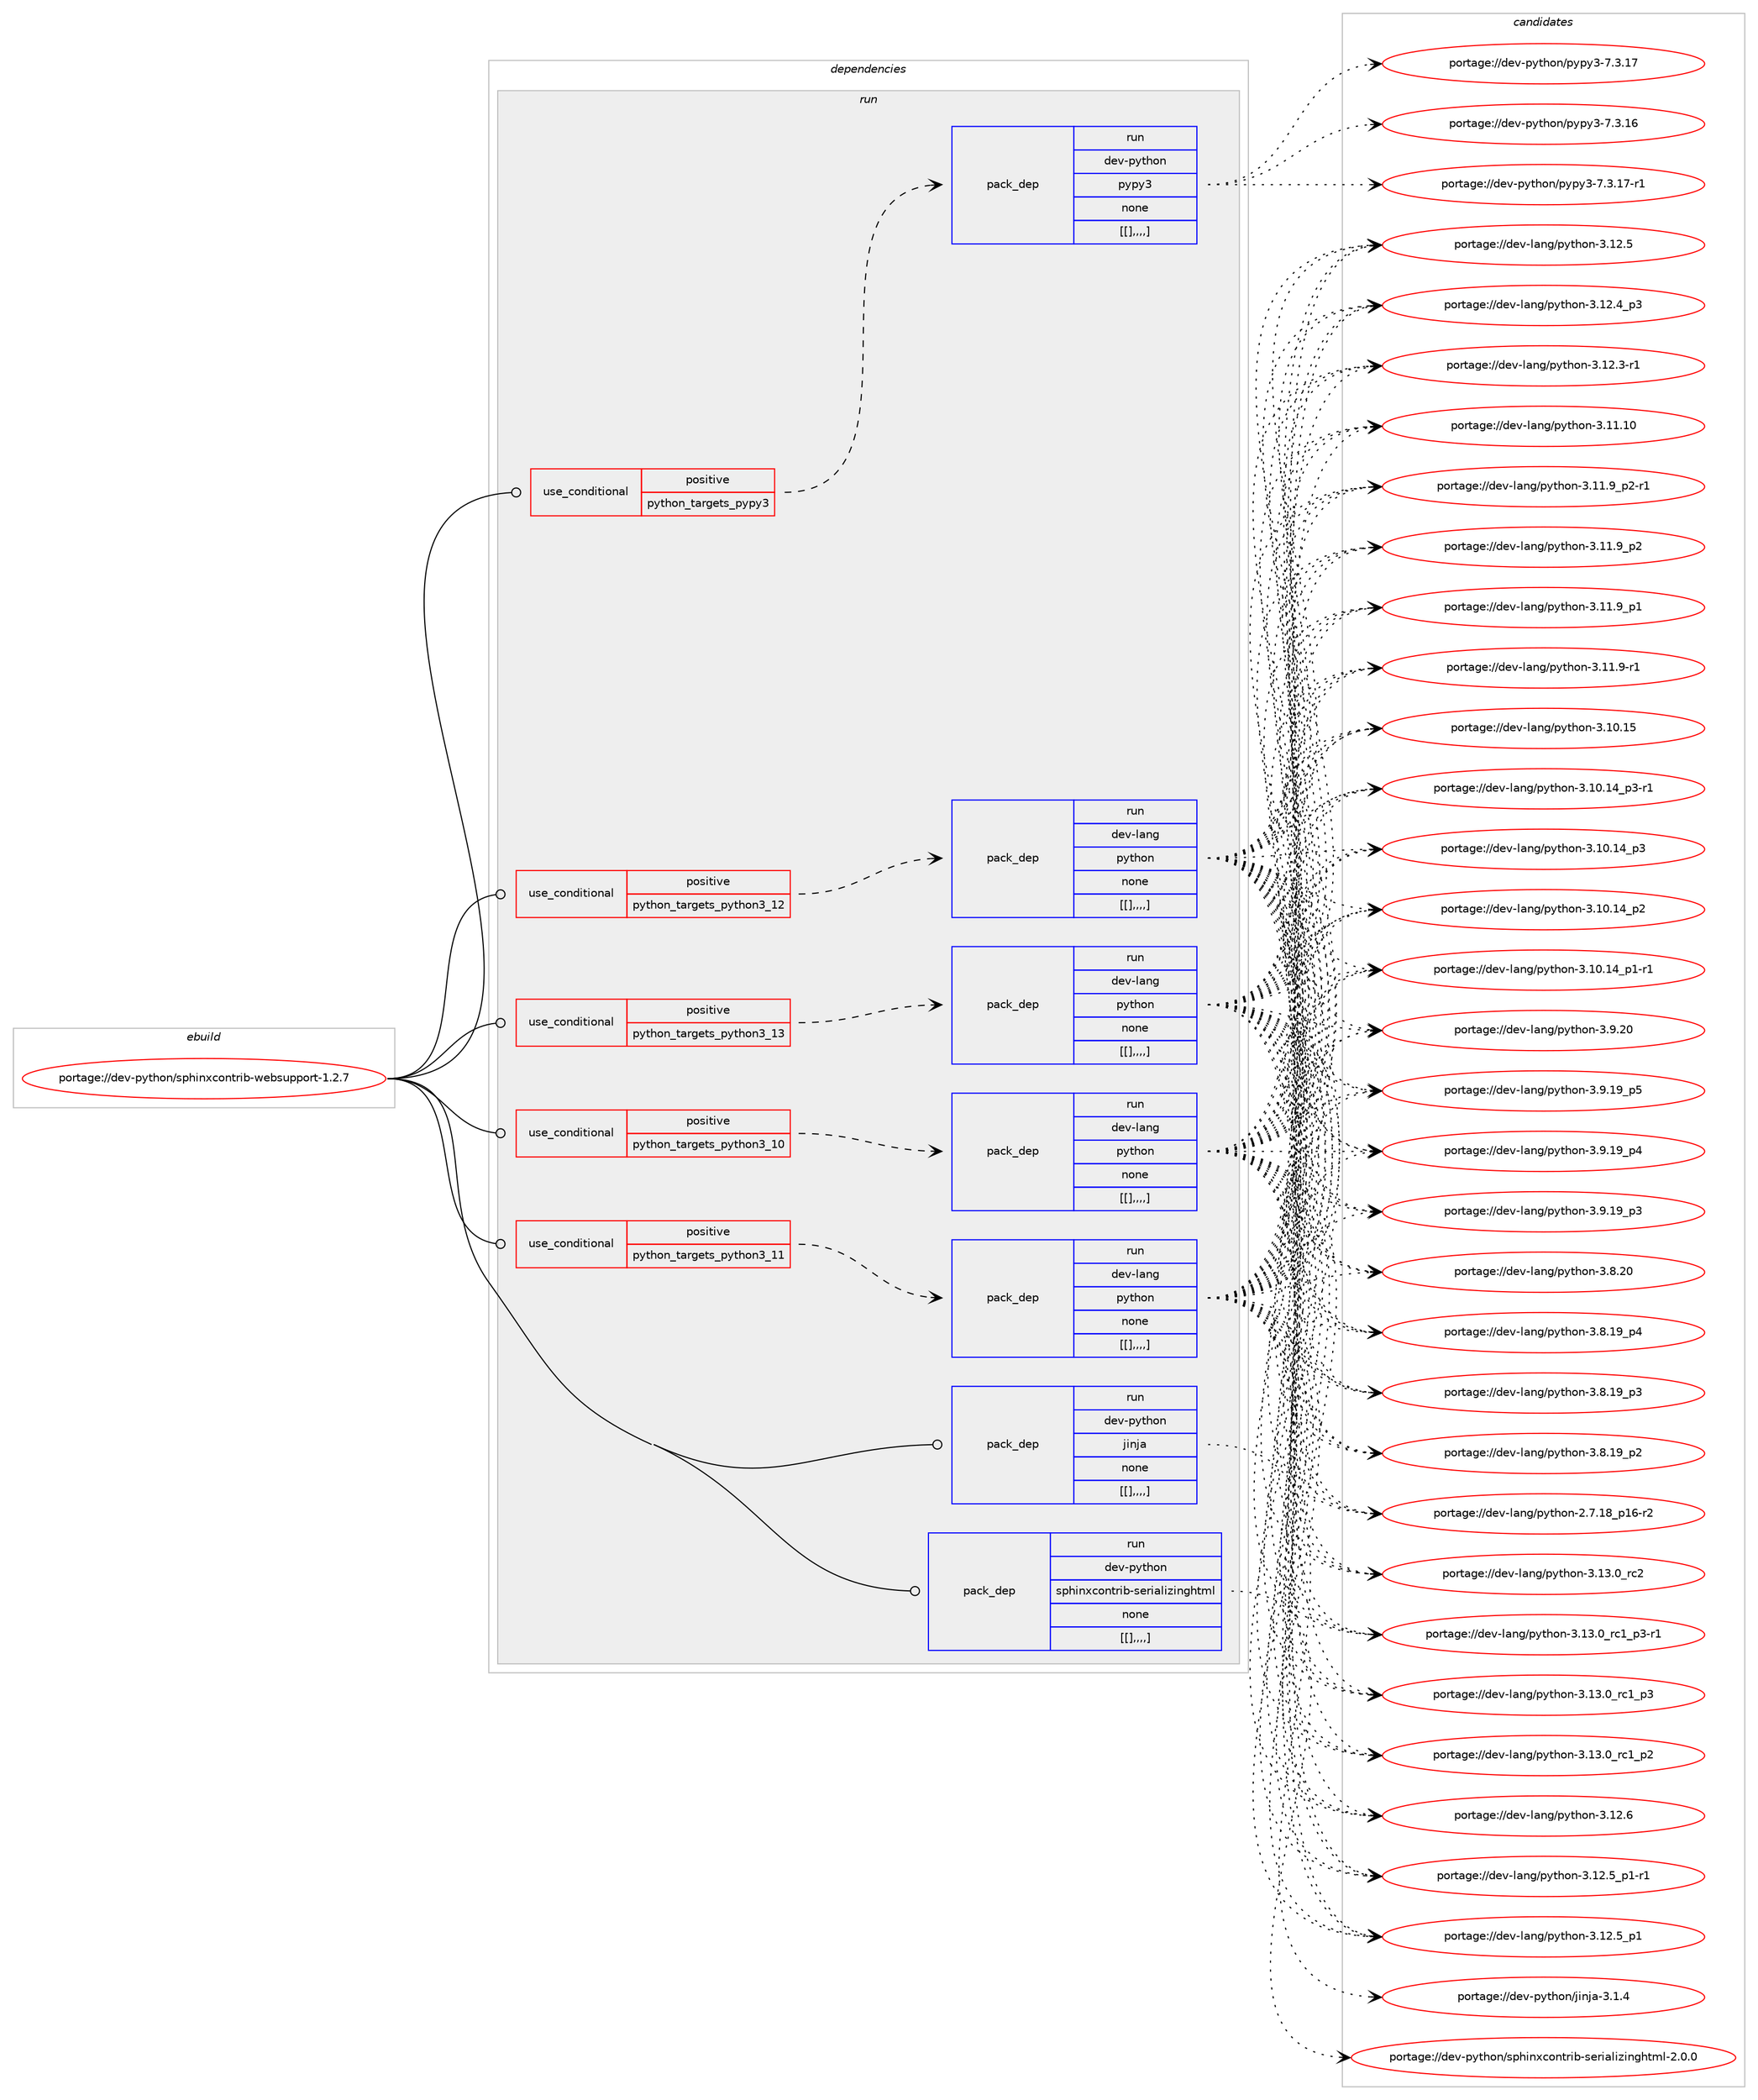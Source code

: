 digraph prolog {

# *************
# Graph options
# *************

newrank=true;
concentrate=true;
compound=true;
graph [rankdir=LR,fontname=Helvetica,fontsize=10,ranksep=1.5];#, ranksep=2.5, nodesep=0.2];
edge  [arrowhead=vee];
node  [fontname=Helvetica,fontsize=10];

# **********
# The ebuild
# **********

subgraph cluster_leftcol {
color=gray;
label=<<i>ebuild</i>>;
id [label="portage://dev-python/sphinxcontrib-websupport-1.2.7", color=red, width=4, href="../dev-python/sphinxcontrib-websupport-1.2.7.svg"];
}

# ****************
# The dependencies
# ****************

subgraph cluster_midcol {
color=gray;
label=<<i>dependencies</i>>;
subgraph cluster_compile {
fillcolor="#eeeeee";
style=filled;
label=<<i>compile</i>>;
}
subgraph cluster_compileandrun {
fillcolor="#eeeeee";
style=filled;
label=<<i>compile and run</i>>;
}
subgraph cluster_run {
fillcolor="#eeeeee";
style=filled;
label=<<i>run</i>>;
subgraph cond40962 {
dependency166379 [label=<<TABLE BORDER="0" CELLBORDER="1" CELLSPACING="0" CELLPADDING="4"><TR><TD ROWSPAN="3" CELLPADDING="10">use_conditional</TD></TR><TR><TD>positive</TD></TR><TR><TD>python_targets_pypy3</TD></TR></TABLE>>, shape=none, color=red];
subgraph pack124156 {
dependency166380 [label=<<TABLE BORDER="0" CELLBORDER="1" CELLSPACING="0" CELLPADDING="4" WIDTH="220"><TR><TD ROWSPAN="6" CELLPADDING="30">pack_dep</TD></TR><TR><TD WIDTH="110">run</TD></TR><TR><TD>dev-python</TD></TR><TR><TD>pypy3</TD></TR><TR><TD>none</TD></TR><TR><TD>[[],,,,]</TD></TR></TABLE>>, shape=none, color=blue];
}
dependency166379:e -> dependency166380:w [weight=20,style="dashed",arrowhead="vee"];
}
id:e -> dependency166379:w [weight=20,style="solid",arrowhead="odot"];
subgraph cond40963 {
dependency166381 [label=<<TABLE BORDER="0" CELLBORDER="1" CELLSPACING="0" CELLPADDING="4"><TR><TD ROWSPAN="3" CELLPADDING="10">use_conditional</TD></TR><TR><TD>positive</TD></TR><TR><TD>python_targets_python3_10</TD></TR></TABLE>>, shape=none, color=red];
subgraph pack124157 {
dependency166382 [label=<<TABLE BORDER="0" CELLBORDER="1" CELLSPACING="0" CELLPADDING="4" WIDTH="220"><TR><TD ROWSPAN="6" CELLPADDING="30">pack_dep</TD></TR><TR><TD WIDTH="110">run</TD></TR><TR><TD>dev-lang</TD></TR><TR><TD>python</TD></TR><TR><TD>none</TD></TR><TR><TD>[[],,,,]</TD></TR></TABLE>>, shape=none, color=blue];
}
dependency166381:e -> dependency166382:w [weight=20,style="dashed",arrowhead="vee"];
}
id:e -> dependency166381:w [weight=20,style="solid",arrowhead="odot"];
subgraph cond40964 {
dependency166383 [label=<<TABLE BORDER="0" CELLBORDER="1" CELLSPACING="0" CELLPADDING="4"><TR><TD ROWSPAN="3" CELLPADDING="10">use_conditional</TD></TR><TR><TD>positive</TD></TR><TR><TD>python_targets_python3_11</TD></TR></TABLE>>, shape=none, color=red];
subgraph pack124158 {
dependency166384 [label=<<TABLE BORDER="0" CELLBORDER="1" CELLSPACING="0" CELLPADDING="4" WIDTH="220"><TR><TD ROWSPAN="6" CELLPADDING="30">pack_dep</TD></TR><TR><TD WIDTH="110">run</TD></TR><TR><TD>dev-lang</TD></TR><TR><TD>python</TD></TR><TR><TD>none</TD></TR><TR><TD>[[],,,,]</TD></TR></TABLE>>, shape=none, color=blue];
}
dependency166383:e -> dependency166384:w [weight=20,style="dashed",arrowhead="vee"];
}
id:e -> dependency166383:w [weight=20,style="solid",arrowhead="odot"];
subgraph cond40965 {
dependency166385 [label=<<TABLE BORDER="0" CELLBORDER="1" CELLSPACING="0" CELLPADDING="4"><TR><TD ROWSPAN="3" CELLPADDING="10">use_conditional</TD></TR><TR><TD>positive</TD></TR><TR><TD>python_targets_python3_12</TD></TR></TABLE>>, shape=none, color=red];
subgraph pack124159 {
dependency166386 [label=<<TABLE BORDER="0" CELLBORDER="1" CELLSPACING="0" CELLPADDING="4" WIDTH="220"><TR><TD ROWSPAN="6" CELLPADDING="30">pack_dep</TD></TR><TR><TD WIDTH="110">run</TD></TR><TR><TD>dev-lang</TD></TR><TR><TD>python</TD></TR><TR><TD>none</TD></TR><TR><TD>[[],,,,]</TD></TR></TABLE>>, shape=none, color=blue];
}
dependency166385:e -> dependency166386:w [weight=20,style="dashed",arrowhead="vee"];
}
id:e -> dependency166385:w [weight=20,style="solid",arrowhead="odot"];
subgraph cond40966 {
dependency166387 [label=<<TABLE BORDER="0" CELLBORDER="1" CELLSPACING="0" CELLPADDING="4"><TR><TD ROWSPAN="3" CELLPADDING="10">use_conditional</TD></TR><TR><TD>positive</TD></TR><TR><TD>python_targets_python3_13</TD></TR></TABLE>>, shape=none, color=red];
subgraph pack124160 {
dependency166388 [label=<<TABLE BORDER="0" CELLBORDER="1" CELLSPACING="0" CELLPADDING="4" WIDTH="220"><TR><TD ROWSPAN="6" CELLPADDING="30">pack_dep</TD></TR><TR><TD WIDTH="110">run</TD></TR><TR><TD>dev-lang</TD></TR><TR><TD>python</TD></TR><TR><TD>none</TD></TR><TR><TD>[[],,,,]</TD></TR></TABLE>>, shape=none, color=blue];
}
dependency166387:e -> dependency166388:w [weight=20,style="dashed",arrowhead="vee"];
}
id:e -> dependency166387:w [weight=20,style="solid",arrowhead="odot"];
subgraph pack124161 {
dependency166389 [label=<<TABLE BORDER="0" CELLBORDER="1" CELLSPACING="0" CELLPADDING="4" WIDTH="220"><TR><TD ROWSPAN="6" CELLPADDING="30">pack_dep</TD></TR><TR><TD WIDTH="110">run</TD></TR><TR><TD>dev-python</TD></TR><TR><TD>jinja</TD></TR><TR><TD>none</TD></TR><TR><TD>[[],,,,]</TD></TR></TABLE>>, shape=none, color=blue];
}
id:e -> dependency166389:w [weight=20,style="solid",arrowhead="odot"];
subgraph pack124162 {
dependency166390 [label=<<TABLE BORDER="0" CELLBORDER="1" CELLSPACING="0" CELLPADDING="4" WIDTH="220"><TR><TD ROWSPAN="6" CELLPADDING="30">pack_dep</TD></TR><TR><TD WIDTH="110">run</TD></TR><TR><TD>dev-python</TD></TR><TR><TD>sphinxcontrib-serializinghtml</TD></TR><TR><TD>none</TD></TR><TR><TD>[[],,,,]</TD></TR></TABLE>>, shape=none, color=blue];
}
id:e -> dependency166390:w [weight=20,style="solid",arrowhead="odot"];
}
}

# **************
# The candidates
# **************

subgraph cluster_choices {
rank=same;
color=gray;
label=<<i>candidates</i>>;

subgraph choice124156 {
color=black;
nodesep=1;
choice100101118451121211161041111104711212111212151455546514649554511449 [label="portage://dev-python/pypy3-7.3.17-r1", color=red, width=4,href="../dev-python/pypy3-7.3.17-r1.svg"];
choice10010111845112121116104111110471121211121215145554651464955 [label="portage://dev-python/pypy3-7.3.17", color=red, width=4,href="../dev-python/pypy3-7.3.17.svg"];
choice10010111845112121116104111110471121211121215145554651464954 [label="portage://dev-python/pypy3-7.3.16", color=red, width=4,href="../dev-python/pypy3-7.3.16.svg"];
dependency166380:e -> choice100101118451121211161041111104711212111212151455546514649554511449:w [style=dotted,weight="100"];
dependency166380:e -> choice10010111845112121116104111110471121211121215145554651464955:w [style=dotted,weight="100"];
dependency166380:e -> choice10010111845112121116104111110471121211121215145554651464954:w [style=dotted,weight="100"];
}
subgraph choice124157 {
color=black;
nodesep=1;
choice10010111845108971101034711212111610411111045514649514648951149950 [label="portage://dev-lang/python-3.13.0_rc2", color=red, width=4,href="../dev-lang/python-3.13.0_rc2.svg"];
choice1001011184510897110103471121211161041111104551464951464895114994995112514511449 [label="portage://dev-lang/python-3.13.0_rc1_p3-r1", color=red, width=4,href="../dev-lang/python-3.13.0_rc1_p3-r1.svg"];
choice100101118451089711010347112121116104111110455146495146489511499499511251 [label="portage://dev-lang/python-3.13.0_rc1_p3", color=red, width=4,href="../dev-lang/python-3.13.0_rc1_p3.svg"];
choice100101118451089711010347112121116104111110455146495146489511499499511250 [label="portage://dev-lang/python-3.13.0_rc1_p2", color=red, width=4,href="../dev-lang/python-3.13.0_rc1_p2.svg"];
choice10010111845108971101034711212111610411111045514649504654 [label="portage://dev-lang/python-3.12.6", color=red, width=4,href="../dev-lang/python-3.12.6.svg"];
choice1001011184510897110103471121211161041111104551464950465395112494511449 [label="portage://dev-lang/python-3.12.5_p1-r1", color=red, width=4,href="../dev-lang/python-3.12.5_p1-r1.svg"];
choice100101118451089711010347112121116104111110455146495046539511249 [label="portage://dev-lang/python-3.12.5_p1", color=red, width=4,href="../dev-lang/python-3.12.5_p1.svg"];
choice10010111845108971101034711212111610411111045514649504653 [label="portage://dev-lang/python-3.12.5", color=red, width=4,href="../dev-lang/python-3.12.5.svg"];
choice100101118451089711010347112121116104111110455146495046529511251 [label="portage://dev-lang/python-3.12.4_p3", color=red, width=4,href="../dev-lang/python-3.12.4_p3.svg"];
choice100101118451089711010347112121116104111110455146495046514511449 [label="portage://dev-lang/python-3.12.3-r1", color=red, width=4,href="../dev-lang/python-3.12.3-r1.svg"];
choice1001011184510897110103471121211161041111104551464949464948 [label="portage://dev-lang/python-3.11.10", color=red, width=4,href="../dev-lang/python-3.11.10.svg"];
choice1001011184510897110103471121211161041111104551464949465795112504511449 [label="portage://dev-lang/python-3.11.9_p2-r1", color=red, width=4,href="../dev-lang/python-3.11.9_p2-r1.svg"];
choice100101118451089711010347112121116104111110455146494946579511250 [label="portage://dev-lang/python-3.11.9_p2", color=red, width=4,href="../dev-lang/python-3.11.9_p2.svg"];
choice100101118451089711010347112121116104111110455146494946579511249 [label="portage://dev-lang/python-3.11.9_p1", color=red, width=4,href="../dev-lang/python-3.11.9_p1.svg"];
choice100101118451089711010347112121116104111110455146494946574511449 [label="portage://dev-lang/python-3.11.9-r1", color=red, width=4,href="../dev-lang/python-3.11.9-r1.svg"];
choice1001011184510897110103471121211161041111104551464948464953 [label="portage://dev-lang/python-3.10.15", color=red, width=4,href="../dev-lang/python-3.10.15.svg"];
choice100101118451089711010347112121116104111110455146494846495295112514511449 [label="portage://dev-lang/python-3.10.14_p3-r1", color=red, width=4,href="../dev-lang/python-3.10.14_p3-r1.svg"];
choice10010111845108971101034711212111610411111045514649484649529511251 [label="portage://dev-lang/python-3.10.14_p3", color=red, width=4,href="../dev-lang/python-3.10.14_p3.svg"];
choice10010111845108971101034711212111610411111045514649484649529511250 [label="portage://dev-lang/python-3.10.14_p2", color=red, width=4,href="../dev-lang/python-3.10.14_p2.svg"];
choice100101118451089711010347112121116104111110455146494846495295112494511449 [label="portage://dev-lang/python-3.10.14_p1-r1", color=red, width=4,href="../dev-lang/python-3.10.14_p1-r1.svg"];
choice10010111845108971101034711212111610411111045514657465048 [label="portage://dev-lang/python-3.9.20", color=red, width=4,href="../dev-lang/python-3.9.20.svg"];
choice100101118451089711010347112121116104111110455146574649579511253 [label="portage://dev-lang/python-3.9.19_p5", color=red, width=4,href="../dev-lang/python-3.9.19_p5.svg"];
choice100101118451089711010347112121116104111110455146574649579511252 [label="portage://dev-lang/python-3.9.19_p4", color=red, width=4,href="../dev-lang/python-3.9.19_p4.svg"];
choice100101118451089711010347112121116104111110455146574649579511251 [label="portage://dev-lang/python-3.9.19_p3", color=red, width=4,href="../dev-lang/python-3.9.19_p3.svg"];
choice10010111845108971101034711212111610411111045514656465048 [label="portage://dev-lang/python-3.8.20", color=red, width=4,href="../dev-lang/python-3.8.20.svg"];
choice100101118451089711010347112121116104111110455146564649579511252 [label="portage://dev-lang/python-3.8.19_p4", color=red, width=4,href="../dev-lang/python-3.8.19_p4.svg"];
choice100101118451089711010347112121116104111110455146564649579511251 [label="portage://dev-lang/python-3.8.19_p3", color=red, width=4,href="../dev-lang/python-3.8.19_p3.svg"];
choice100101118451089711010347112121116104111110455146564649579511250 [label="portage://dev-lang/python-3.8.19_p2", color=red, width=4,href="../dev-lang/python-3.8.19_p2.svg"];
choice100101118451089711010347112121116104111110455046554649569511249544511450 [label="portage://dev-lang/python-2.7.18_p16-r2", color=red, width=4,href="../dev-lang/python-2.7.18_p16-r2.svg"];
dependency166382:e -> choice10010111845108971101034711212111610411111045514649514648951149950:w [style=dotted,weight="100"];
dependency166382:e -> choice1001011184510897110103471121211161041111104551464951464895114994995112514511449:w [style=dotted,weight="100"];
dependency166382:e -> choice100101118451089711010347112121116104111110455146495146489511499499511251:w [style=dotted,weight="100"];
dependency166382:e -> choice100101118451089711010347112121116104111110455146495146489511499499511250:w [style=dotted,weight="100"];
dependency166382:e -> choice10010111845108971101034711212111610411111045514649504654:w [style=dotted,weight="100"];
dependency166382:e -> choice1001011184510897110103471121211161041111104551464950465395112494511449:w [style=dotted,weight="100"];
dependency166382:e -> choice100101118451089711010347112121116104111110455146495046539511249:w [style=dotted,weight="100"];
dependency166382:e -> choice10010111845108971101034711212111610411111045514649504653:w [style=dotted,weight="100"];
dependency166382:e -> choice100101118451089711010347112121116104111110455146495046529511251:w [style=dotted,weight="100"];
dependency166382:e -> choice100101118451089711010347112121116104111110455146495046514511449:w [style=dotted,weight="100"];
dependency166382:e -> choice1001011184510897110103471121211161041111104551464949464948:w [style=dotted,weight="100"];
dependency166382:e -> choice1001011184510897110103471121211161041111104551464949465795112504511449:w [style=dotted,weight="100"];
dependency166382:e -> choice100101118451089711010347112121116104111110455146494946579511250:w [style=dotted,weight="100"];
dependency166382:e -> choice100101118451089711010347112121116104111110455146494946579511249:w [style=dotted,weight="100"];
dependency166382:e -> choice100101118451089711010347112121116104111110455146494946574511449:w [style=dotted,weight="100"];
dependency166382:e -> choice1001011184510897110103471121211161041111104551464948464953:w [style=dotted,weight="100"];
dependency166382:e -> choice100101118451089711010347112121116104111110455146494846495295112514511449:w [style=dotted,weight="100"];
dependency166382:e -> choice10010111845108971101034711212111610411111045514649484649529511251:w [style=dotted,weight="100"];
dependency166382:e -> choice10010111845108971101034711212111610411111045514649484649529511250:w [style=dotted,weight="100"];
dependency166382:e -> choice100101118451089711010347112121116104111110455146494846495295112494511449:w [style=dotted,weight="100"];
dependency166382:e -> choice10010111845108971101034711212111610411111045514657465048:w [style=dotted,weight="100"];
dependency166382:e -> choice100101118451089711010347112121116104111110455146574649579511253:w [style=dotted,weight="100"];
dependency166382:e -> choice100101118451089711010347112121116104111110455146574649579511252:w [style=dotted,weight="100"];
dependency166382:e -> choice100101118451089711010347112121116104111110455146574649579511251:w [style=dotted,weight="100"];
dependency166382:e -> choice10010111845108971101034711212111610411111045514656465048:w [style=dotted,weight="100"];
dependency166382:e -> choice100101118451089711010347112121116104111110455146564649579511252:w [style=dotted,weight="100"];
dependency166382:e -> choice100101118451089711010347112121116104111110455146564649579511251:w [style=dotted,weight="100"];
dependency166382:e -> choice100101118451089711010347112121116104111110455146564649579511250:w [style=dotted,weight="100"];
dependency166382:e -> choice100101118451089711010347112121116104111110455046554649569511249544511450:w [style=dotted,weight="100"];
}
subgraph choice124158 {
color=black;
nodesep=1;
choice10010111845108971101034711212111610411111045514649514648951149950 [label="portage://dev-lang/python-3.13.0_rc2", color=red, width=4,href="../dev-lang/python-3.13.0_rc2.svg"];
choice1001011184510897110103471121211161041111104551464951464895114994995112514511449 [label="portage://dev-lang/python-3.13.0_rc1_p3-r1", color=red, width=4,href="../dev-lang/python-3.13.0_rc1_p3-r1.svg"];
choice100101118451089711010347112121116104111110455146495146489511499499511251 [label="portage://dev-lang/python-3.13.0_rc1_p3", color=red, width=4,href="../dev-lang/python-3.13.0_rc1_p3.svg"];
choice100101118451089711010347112121116104111110455146495146489511499499511250 [label="portage://dev-lang/python-3.13.0_rc1_p2", color=red, width=4,href="../dev-lang/python-3.13.0_rc1_p2.svg"];
choice10010111845108971101034711212111610411111045514649504654 [label="portage://dev-lang/python-3.12.6", color=red, width=4,href="../dev-lang/python-3.12.6.svg"];
choice1001011184510897110103471121211161041111104551464950465395112494511449 [label="portage://dev-lang/python-3.12.5_p1-r1", color=red, width=4,href="../dev-lang/python-3.12.5_p1-r1.svg"];
choice100101118451089711010347112121116104111110455146495046539511249 [label="portage://dev-lang/python-3.12.5_p1", color=red, width=4,href="../dev-lang/python-3.12.5_p1.svg"];
choice10010111845108971101034711212111610411111045514649504653 [label="portage://dev-lang/python-3.12.5", color=red, width=4,href="../dev-lang/python-3.12.5.svg"];
choice100101118451089711010347112121116104111110455146495046529511251 [label="portage://dev-lang/python-3.12.4_p3", color=red, width=4,href="../dev-lang/python-3.12.4_p3.svg"];
choice100101118451089711010347112121116104111110455146495046514511449 [label="portage://dev-lang/python-3.12.3-r1", color=red, width=4,href="../dev-lang/python-3.12.3-r1.svg"];
choice1001011184510897110103471121211161041111104551464949464948 [label="portage://dev-lang/python-3.11.10", color=red, width=4,href="../dev-lang/python-3.11.10.svg"];
choice1001011184510897110103471121211161041111104551464949465795112504511449 [label="portage://dev-lang/python-3.11.9_p2-r1", color=red, width=4,href="../dev-lang/python-3.11.9_p2-r1.svg"];
choice100101118451089711010347112121116104111110455146494946579511250 [label="portage://dev-lang/python-3.11.9_p2", color=red, width=4,href="../dev-lang/python-3.11.9_p2.svg"];
choice100101118451089711010347112121116104111110455146494946579511249 [label="portage://dev-lang/python-3.11.9_p1", color=red, width=4,href="../dev-lang/python-3.11.9_p1.svg"];
choice100101118451089711010347112121116104111110455146494946574511449 [label="portage://dev-lang/python-3.11.9-r1", color=red, width=4,href="../dev-lang/python-3.11.9-r1.svg"];
choice1001011184510897110103471121211161041111104551464948464953 [label="portage://dev-lang/python-3.10.15", color=red, width=4,href="../dev-lang/python-3.10.15.svg"];
choice100101118451089711010347112121116104111110455146494846495295112514511449 [label="portage://dev-lang/python-3.10.14_p3-r1", color=red, width=4,href="../dev-lang/python-3.10.14_p3-r1.svg"];
choice10010111845108971101034711212111610411111045514649484649529511251 [label="portage://dev-lang/python-3.10.14_p3", color=red, width=4,href="../dev-lang/python-3.10.14_p3.svg"];
choice10010111845108971101034711212111610411111045514649484649529511250 [label="portage://dev-lang/python-3.10.14_p2", color=red, width=4,href="../dev-lang/python-3.10.14_p2.svg"];
choice100101118451089711010347112121116104111110455146494846495295112494511449 [label="portage://dev-lang/python-3.10.14_p1-r1", color=red, width=4,href="../dev-lang/python-3.10.14_p1-r1.svg"];
choice10010111845108971101034711212111610411111045514657465048 [label="portage://dev-lang/python-3.9.20", color=red, width=4,href="../dev-lang/python-3.9.20.svg"];
choice100101118451089711010347112121116104111110455146574649579511253 [label="portage://dev-lang/python-3.9.19_p5", color=red, width=4,href="../dev-lang/python-3.9.19_p5.svg"];
choice100101118451089711010347112121116104111110455146574649579511252 [label="portage://dev-lang/python-3.9.19_p4", color=red, width=4,href="../dev-lang/python-3.9.19_p4.svg"];
choice100101118451089711010347112121116104111110455146574649579511251 [label="portage://dev-lang/python-3.9.19_p3", color=red, width=4,href="../dev-lang/python-3.9.19_p3.svg"];
choice10010111845108971101034711212111610411111045514656465048 [label="portage://dev-lang/python-3.8.20", color=red, width=4,href="../dev-lang/python-3.8.20.svg"];
choice100101118451089711010347112121116104111110455146564649579511252 [label="portage://dev-lang/python-3.8.19_p4", color=red, width=4,href="../dev-lang/python-3.8.19_p4.svg"];
choice100101118451089711010347112121116104111110455146564649579511251 [label="portage://dev-lang/python-3.8.19_p3", color=red, width=4,href="../dev-lang/python-3.8.19_p3.svg"];
choice100101118451089711010347112121116104111110455146564649579511250 [label="portage://dev-lang/python-3.8.19_p2", color=red, width=4,href="../dev-lang/python-3.8.19_p2.svg"];
choice100101118451089711010347112121116104111110455046554649569511249544511450 [label="portage://dev-lang/python-2.7.18_p16-r2", color=red, width=4,href="../dev-lang/python-2.7.18_p16-r2.svg"];
dependency166384:e -> choice10010111845108971101034711212111610411111045514649514648951149950:w [style=dotted,weight="100"];
dependency166384:e -> choice1001011184510897110103471121211161041111104551464951464895114994995112514511449:w [style=dotted,weight="100"];
dependency166384:e -> choice100101118451089711010347112121116104111110455146495146489511499499511251:w [style=dotted,weight="100"];
dependency166384:e -> choice100101118451089711010347112121116104111110455146495146489511499499511250:w [style=dotted,weight="100"];
dependency166384:e -> choice10010111845108971101034711212111610411111045514649504654:w [style=dotted,weight="100"];
dependency166384:e -> choice1001011184510897110103471121211161041111104551464950465395112494511449:w [style=dotted,weight="100"];
dependency166384:e -> choice100101118451089711010347112121116104111110455146495046539511249:w [style=dotted,weight="100"];
dependency166384:e -> choice10010111845108971101034711212111610411111045514649504653:w [style=dotted,weight="100"];
dependency166384:e -> choice100101118451089711010347112121116104111110455146495046529511251:w [style=dotted,weight="100"];
dependency166384:e -> choice100101118451089711010347112121116104111110455146495046514511449:w [style=dotted,weight="100"];
dependency166384:e -> choice1001011184510897110103471121211161041111104551464949464948:w [style=dotted,weight="100"];
dependency166384:e -> choice1001011184510897110103471121211161041111104551464949465795112504511449:w [style=dotted,weight="100"];
dependency166384:e -> choice100101118451089711010347112121116104111110455146494946579511250:w [style=dotted,weight="100"];
dependency166384:e -> choice100101118451089711010347112121116104111110455146494946579511249:w [style=dotted,weight="100"];
dependency166384:e -> choice100101118451089711010347112121116104111110455146494946574511449:w [style=dotted,weight="100"];
dependency166384:e -> choice1001011184510897110103471121211161041111104551464948464953:w [style=dotted,weight="100"];
dependency166384:e -> choice100101118451089711010347112121116104111110455146494846495295112514511449:w [style=dotted,weight="100"];
dependency166384:e -> choice10010111845108971101034711212111610411111045514649484649529511251:w [style=dotted,weight="100"];
dependency166384:e -> choice10010111845108971101034711212111610411111045514649484649529511250:w [style=dotted,weight="100"];
dependency166384:e -> choice100101118451089711010347112121116104111110455146494846495295112494511449:w [style=dotted,weight="100"];
dependency166384:e -> choice10010111845108971101034711212111610411111045514657465048:w [style=dotted,weight="100"];
dependency166384:e -> choice100101118451089711010347112121116104111110455146574649579511253:w [style=dotted,weight="100"];
dependency166384:e -> choice100101118451089711010347112121116104111110455146574649579511252:w [style=dotted,weight="100"];
dependency166384:e -> choice100101118451089711010347112121116104111110455146574649579511251:w [style=dotted,weight="100"];
dependency166384:e -> choice10010111845108971101034711212111610411111045514656465048:w [style=dotted,weight="100"];
dependency166384:e -> choice100101118451089711010347112121116104111110455146564649579511252:w [style=dotted,weight="100"];
dependency166384:e -> choice100101118451089711010347112121116104111110455146564649579511251:w [style=dotted,weight="100"];
dependency166384:e -> choice100101118451089711010347112121116104111110455146564649579511250:w [style=dotted,weight="100"];
dependency166384:e -> choice100101118451089711010347112121116104111110455046554649569511249544511450:w [style=dotted,weight="100"];
}
subgraph choice124159 {
color=black;
nodesep=1;
choice10010111845108971101034711212111610411111045514649514648951149950 [label="portage://dev-lang/python-3.13.0_rc2", color=red, width=4,href="../dev-lang/python-3.13.0_rc2.svg"];
choice1001011184510897110103471121211161041111104551464951464895114994995112514511449 [label="portage://dev-lang/python-3.13.0_rc1_p3-r1", color=red, width=4,href="../dev-lang/python-3.13.0_rc1_p3-r1.svg"];
choice100101118451089711010347112121116104111110455146495146489511499499511251 [label="portage://dev-lang/python-3.13.0_rc1_p3", color=red, width=4,href="../dev-lang/python-3.13.0_rc1_p3.svg"];
choice100101118451089711010347112121116104111110455146495146489511499499511250 [label="portage://dev-lang/python-3.13.0_rc1_p2", color=red, width=4,href="../dev-lang/python-3.13.0_rc1_p2.svg"];
choice10010111845108971101034711212111610411111045514649504654 [label="portage://dev-lang/python-3.12.6", color=red, width=4,href="../dev-lang/python-3.12.6.svg"];
choice1001011184510897110103471121211161041111104551464950465395112494511449 [label="portage://dev-lang/python-3.12.5_p1-r1", color=red, width=4,href="../dev-lang/python-3.12.5_p1-r1.svg"];
choice100101118451089711010347112121116104111110455146495046539511249 [label="portage://dev-lang/python-3.12.5_p1", color=red, width=4,href="../dev-lang/python-3.12.5_p1.svg"];
choice10010111845108971101034711212111610411111045514649504653 [label="portage://dev-lang/python-3.12.5", color=red, width=4,href="../dev-lang/python-3.12.5.svg"];
choice100101118451089711010347112121116104111110455146495046529511251 [label="portage://dev-lang/python-3.12.4_p3", color=red, width=4,href="../dev-lang/python-3.12.4_p3.svg"];
choice100101118451089711010347112121116104111110455146495046514511449 [label="portage://dev-lang/python-3.12.3-r1", color=red, width=4,href="../dev-lang/python-3.12.3-r1.svg"];
choice1001011184510897110103471121211161041111104551464949464948 [label="portage://dev-lang/python-3.11.10", color=red, width=4,href="../dev-lang/python-3.11.10.svg"];
choice1001011184510897110103471121211161041111104551464949465795112504511449 [label="portage://dev-lang/python-3.11.9_p2-r1", color=red, width=4,href="../dev-lang/python-3.11.9_p2-r1.svg"];
choice100101118451089711010347112121116104111110455146494946579511250 [label="portage://dev-lang/python-3.11.9_p2", color=red, width=4,href="../dev-lang/python-3.11.9_p2.svg"];
choice100101118451089711010347112121116104111110455146494946579511249 [label="portage://dev-lang/python-3.11.9_p1", color=red, width=4,href="../dev-lang/python-3.11.9_p1.svg"];
choice100101118451089711010347112121116104111110455146494946574511449 [label="portage://dev-lang/python-3.11.9-r1", color=red, width=4,href="../dev-lang/python-3.11.9-r1.svg"];
choice1001011184510897110103471121211161041111104551464948464953 [label="portage://dev-lang/python-3.10.15", color=red, width=4,href="../dev-lang/python-3.10.15.svg"];
choice100101118451089711010347112121116104111110455146494846495295112514511449 [label="portage://dev-lang/python-3.10.14_p3-r1", color=red, width=4,href="../dev-lang/python-3.10.14_p3-r1.svg"];
choice10010111845108971101034711212111610411111045514649484649529511251 [label="portage://dev-lang/python-3.10.14_p3", color=red, width=4,href="../dev-lang/python-3.10.14_p3.svg"];
choice10010111845108971101034711212111610411111045514649484649529511250 [label="portage://dev-lang/python-3.10.14_p2", color=red, width=4,href="../dev-lang/python-3.10.14_p2.svg"];
choice100101118451089711010347112121116104111110455146494846495295112494511449 [label="portage://dev-lang/python-3.10.14_p1-r1", color=red, width=4,href="../dev-lang/python-3.10.14_p1-r1.svg"];
choice10010111845108971101034711212111610411111045514657465048 [label="portage://dev-lang/python-3.9.20", color=red, width=4,href="../dev-lang/python-3.9.20.svg"];
choice100101118451089711010347112121116104111110455146574649579511253 [label="portage://dev-lang/python-3.9.19_p5", color=red, width=4,href="../dev-lang/python-3.9.19_p5.svg"];
choice100101118451089711010347112121116104111110455146574649579511252 [label="portage://dev-lang/python-3.9.19_p4", color=red, width=4,href="../dev-lang/python-3.9.19_p4.svg"];
choice100101118451089711010347112121116104111110455146574649579511251 [label="portage://dev-lang/python-3.9.19_p3", color=red, width=4,href="../dev-lang/python-3.9.19_p3.svg"];
choice10010111845108971101034711212111610411111045514656465048 [label="portage://dev-lang/python-3.8.20", color=red, width=4,href="../dev-lang/python-3.8.20.svg"];
choice100101118451089711010347112121116104111110455146564649579511252 [label="portage://dev-lang/python-3.8.19_p4", color=red, width=4,href="../dev-lang/python-3.8.19_p4.svg"];
choice100101118451089711010347112121116104111110455146564649579511251 [label="portage://dev-lang/python-3.8.19_p3", color=red, width=4,href="../dev-lang/python-3.8.19_p3.svg"];
choice100101118451089711010347112121116104111110455146564649579511250 [label="portage://dev-lang/python-3.8.19_p2", color=red, width=4,href="../dev-lang/python-3.8.19_p2.svg"];
choice100101118451089711010347112121116104111110455046554649569511249544511450 [label="portage://dev-lang/python-2.7.18_p16-r2", color=red, width=4,href="../dev-lang/python-2.7.18_p16-r2.svg"];
dependency166386:e -> choice10010111845108971101034711212111610411111045514649514648951149950:w [style=dotted,weight="100"];
dependency166386:e -> choice1001011184510897110103471121211161041111104551464951464895114994995112514511449:w [style=dotted,weight="100"];
dependency166386:e -> choice100101118451089711010347112121116104111110455146495146489511499499511251:w [style=dotted,weight="100"];
dependency166386:e -> choice100101118451089711010347112121116104111110455146495146489511499499511250:w [style=dotted,weight="100"];
dependency166386:e -> choice10010111845108971101034711212111610411111045514649504654:w [style=dotted,weight="100"];
dependency166386:e -> choice1001011184510897110103471121211161041111104551464950465395112494511449:w [style=dotted,weight="100"];
dependency166386:e -> choice100101118451089711010347112121116104111110455146495046539511249:w [style=dotted,weight="100"];
dependency166386:e -> choice10010111845108971101034711212111610411111045514649504653:w [style=dotted,weight="100"];
dependency166386:e -> choice100101118451089711010347112121116104111110455146495046529511251:w [style=dotted,weight="100"];
dependency166386:e -> choice100101118451089711010347112121116104111110455146495046514511449:w [style=dotted,weight="100"];
dependency166386:e -> choice1001011184510897110103471121211161041111104551464949464948:w [style=dotted,weight="100"];
dependency166386:e -> choice1001011184510897110103471121211161041111104551464949465795112504511449:w [style=dotted,weight="100"];
dependency166386:e -> choice100101118451089711010347112121116104111110455146494946579511250:w [style=dotted,weight="100"];
dependency166386:e -> choice100101118451089711010347112121116104111110455146494946579511249:w [style=dotted,weight="100"];
dependency166386:e -> choice100101118451089711010347112121116104111110455146494946574511449:w [style=dotted,weight="100"];
dependency166386:e -> choice1001011184510897110103471121211161041111104551464948464953:w [style=dotted,weight="100"];
dependency166386:e -> choice100101118451089711010347112121116104111110455146494846495295112514511449:w [style=dotted,weight="100"];
dependency166386:e -> choice10010111845108971101034711212111610411111045514649484649529511251:w [style=dotted,weight="100"];
dependency166386:e -> choice10010111845108971101034711212111610411111045514649484649529511250:w [style=dotted,weight="100"];
dependency166386:e -> choice100101118451089711010347112121116104111110455146494846495295112494511449:w [style=dotted,weight="100"];
dependency166386:e -> choice10010111845108971101034711212111610411111045514657465048:w [style=dotted,weight="100"];
dependency166386:e -> choice100101118451089711010347112121116104111110455146574649579511253:w [style=dotted,weight="100"];
dependency166386:e -> choice100101118451089711010347112121116104111110455146574649579511252:w [style=dotted,weight="100"];
dependency166386:e -> choice100101118451089711010347112121116104111110455146574649579511251:w [style=dotted,weight="100"];
dependency166386:e -> choice10010111845108971101034711212111610411111045514656465048:w [style=dotted,weight="100"];
dependency166386:e -> choice100101118451089711010347112121116104111110455146564649579511252:w [style=dotted,weight="100"];
dependency166386:e -> choice100101118451089711010347112121116104111110455146564649579511251:w [style=dotted,weight="100"];
dependency166386:e -> choice100101118451089711010347112121116104111110455146564649579511250:w [style=dotted,weight="100"];
dependency166386:e -> choice100101118451089711010347112121116104111110455046554649569511249544511450:w [style=dotted,weight="100"];
}
subgraph choice124160 {
color=black;
nodesep=1;
choice10010111845108971101034711212111610411111045514649514648951149950 [label="portage://dev-lang/python-3.13.0_rc2", color=red, width=4,href="../dev-lang/python-3.13.0_rc2.svg"];
choice1001011184510897110103471121211161041111104551464951464895114994995112514511449 [label="portage://dev-lang/python-3.13.0_rc1_p3-r1", color=red, width=4,href="../dev-lang/python-3.13.0_rc1_p3-r1.svg"];
choice100101118451089711010347112121116104111110455146495146489511499499511251 [label="portage://dev-lang/python-3.13.0_rc1_p3", color=red, width=4,href="../dev-lang/python-3.13.0_rc1_p3.svg"];
choice100101118451089711010347112121116104111110455146495146489511499499511250 [label="portage://dev-lang/python-3.13.0_rc1_p2", color=red, width=4,href="../dev-lang/python-3.13.0_rc1_p2.svg"];
choice10010111845108971101034711212111610411111045514649504654 [label="portage://dev-lang/python-3.12.6", color=red, width=4,href="../dev-lang/python-3.12.6.svg"];
choice1001011184510897110103471121211161041111104551464950465395112494511449 [label="portage://dev-lang/python-3.12.5_p1-r1", color=red, width=4,href="../dev-lang/python-3.12.5_p1-r1.svg"];
choice100101118451089711010347112121116104111110455146495046539511249 [label="portage://dev-lang/python-3.12.5_p1", color=red, width=4,href="../dev-lang/python-3.12.5_p1.svg"];
choice10010111845108971101034711212111610411111045514649504653 [label="portage://dev-lang/python-3.12.5", color=red, width=4,href="../dev-lang/python-3.12.5.svg"];
choice100101118451089711010347112121116104111110455146495046529511251 [label="portage://dev-lang/python-3.12.4_p3", color=red, width=4,href="../dev-lang/python-3.12.4_p3.svg"];
choice100101118451089711010347112121116104111110455146495046514511449 [label="portage://dev-lang/python-3.12.3-r1", color=red, width=4,href="../dev-lang/python-3.12.3-r1.svg"];
choice1001011184510897110103471121211161041111104551464949464948 [label="portage://dev-lang/python-3.11.10", color=red, width=4,href="../dev-lang/python-3.11.10.svg"];
choice1001011184510897110103471121211161041111104551464949465795112504511449 [label="portage://dev-lang/python-3.11.9_p2-r1", color=red, width=4,href="../dev-lang/python-3.11.9_p2-r1.svg"];
choice100101118451089711010347112121116104111110455146494946579511250 [label="portage://dev-lang/python-3.11.9_p2", color=red, width=4,href="../dev-lang/python-3.11.9_p2.svg"];
choice100101118451089711010347112121116104111110455146494946579511249 [label="portage://dev-lang/python-3.11.9_p1", color=red, width=4,href="../dev-lang/python-3.11.9_p1.svg"];
choice100101118451089711010347112121116104111110455146494946574511449 [label="portage://dev-lang/python-3.11.9-r1", color=red, width=4,href="../dev-lang/python-3.11.9-r1.svg"];
choice1001011184510897110103471121211161041111104551464948464953 [label="portage://dev-lang/python-3.10.15", color=red, width=4,href="../dev-lang/python-3.10.15.svg"];
choice100101118451089711010347112121116104111110455146494846495295112514511449 [label="portage://dev-lang/python-3.10.14_p3-r1", color=red, width=4,href="../dev-lang/python-3.10.14_p3-r1.svg"];
choice10010111845108971101034711212111610411111045514649484649529511251 [label="portage://dev-lang/python-3.10.14_p3", color=red, width=4,href="../dev-lang/python-3.10.14_p3.svg"];
choice10010111845108971101034711212111610411111045514649484649529511250 [label="portage://dev-lang/python-3.10.14_p2", color=red, width=4,href="../dev-lang/python-3.10.14_p2.svg"];
choice100101118451089711010347112121116104111110455146494846495295112494511449 [label="portage://dev-lang/python-3.10.14_p1-r1", color=red, width=4,href="../dev-lang/python-3.10.14_p1-r1.svg"];
choice10010111845108971101034711212111610411111045514657465048 [label="portage://dev-lang/python-3.9.20", color=red, width=4,href="../dev-lang/python-3.9.20.svg"];
choice100101118451089711010347112121116104111110455146574649579511253 [label="portage://dev-lang/python-3.9.19_p5", color=red, width=4,href="../dev-lang/python-3.9.19_p5.svg"];
choice100101118451089711010347112121116104111110455146574649579511252 [label="portage://dev-lang/python-3.9.19_p4", color=red, width=4,href="../dev-lang/python-3.9.19_p4.svg"];
choice100101118451089711010347112121116104111110455146574649579511251 [label="portage://dev-lang/python-3.9.19_p3", color=red, width=4,href="../dev-lang/python-3.9.19_p3.svg"];
choice10010111845108971101034711212111610411111045514656465048 [label="portage://dev-lang/python-3.8.20", color=red, width=4,href="../dev-lang/python-3.8.20.svg"];
choice100101118451089711010347112121116104111110455146564649579511252 [label="portage://dev-lang/python-3.8.19_p4", color=red, width=4,href="../dev-lang/python-3.8.19_p4.svg"];
choice100101118451089711010347112121116104111110455146564649579511251 [label="portage://dev-lang/python-3.8.19_p3", color=red, width=4,href="../dev-lang/python-3.8.19_p3.svg"];
choice100101118451089711010347112121116104111110455146564649579511250 [label="portage://dev-lang/python-3.8.19_p2", color=red, width=4,href="../dev-lang/python-3.8.19_p2.svg"];
choice100101118451089711010347112121116104111110455046554649569511249544511450 [label="portage://dev-lang/python-2.7.18_p16-r2", color=red, width=4,href="../dev-lang/python-2.7.18_p16-r2.svg"];
dependency166388:e -> choice10010111845108971101034711212111610411111045514649514648951149950:w [style=dotted,weight="100"];
dependency166388:e -> choice1001011184510897110103471121211161041111104551464951464895114994995112514511449:w [style=dotted,weight="100"];
dependency166388:e -> choice100101118451089711010347112121116104111110455146495146489511499499511251:w [style=dotted,weight="100"];
dependency166388:e -> choice100101118451089711010347112121116104111110455146495146489511499499511250:w [style=dotted,weight="100"];
dependency166388:e -> choice10010111845108971101034711212111610411111045514649504654:w [style=dotted,weight="100"];
dependency166388:e -> choice1001011184510897110103471121211161041111104551464950465395112494511449:w [style=dotted,weight="100"];
dependency166388:e -> choice100101118451089711010347112121116104111110455146495046539511249:w [style=dotted,weight="100"];
dependency166388:e -> choice10010111845108971101034711212111610411111045514649504653:w [style=dotted,weight="100"];
dependency166388:e -> choice100101118451089711010347112121116104111110455146495046529511251:w [style=dotted,weight="100"];
dependency166388:e -> choice100101118451089711010347112121116104111110455146495046514511449:w [style=dotted,weight="100"];
dependency166388:e -> choice1001011184510897110103471121211161041111104551464949464948:w [style=dotted,weight="100"];
dependency166388:e -> choice1001011184510897110103471121211161041111104551464949465795112504511449:w [style=dotted,weight="100"];
dependency166388:e -> choice100101118451089711010347112121116104111110455146494946579511250:w [style=dotted,weight="100"];
dependency166388:e -> choice100101118451089711010347112121116104111110455146494946579511249:w [style=dotted,weight="100"];
dependency166388:e -> choice100101118451089711010347112121116104111110455146494946574511449:w [style=dotted,weight="100"];
dependency166388:e -> choice1001011184510897110103471121211161041111104551464948464953:w [style=dotted,weight="100"];
dependency166388:e -> choice100101118451089711010347112121116104111110455146494846495295112514511449:w [style=dotted,weight="100"];
dependency166388:e -> choice10010111845108971101034711212111610411111045514649484649529511251:w [style=dotted,weight="100"];
dependency166388:e -> choice10010111845108971101034711212111610411111045514649484649529511250:w [style=dotted,weight="100"];
dependency166388:e -> choice100101118451089711010347112121116104111110455146494846495295112494511449:w [style=dotted,weight="100"];
dependency166388:e -> choice10010111845108971101034711212111610411111045514657465048:w [style=dotted,weight="100"];
dependency166388:e -> choice100101118451089711010347112121116104111110455146574649579511253:w [style=dotted,weight="100"];
dependency166388:e -> choice100101118451089711010347112121116104111110455146574649579511252:w [style=dotted,weight="100"];
dependency166388:e -> choice100101118451089711010347112121116104111110455146574649579511251:w [style=dotted,weight="100"];
dependency166388:e -> choice10010111845108971101034711212111610411111045514656465048:w [style=dotted,weight="100"];
dependency166388:e -> choice100101118451089711010347112121116104111110455146564649579511252:w [style=dotted,weight="100"];
dependency166388:e -> choice100101118451089711010347112121116104111110455146564649579511251:w [style=dotted,weight="100"];
dependency166388:e -> choice100101118451089711010347112121116104111110455146564649579511250:w [style=dotted,weight="100"];
dependency166388:e -> choice100101118451089711010347112121116104111110455046554649569511249544511450:w [style=dotted,weight="100"];
}
subgraph choice124161 {
color=black;
nodesep=1;
choice100101118451121211161041111104710610511010697455146494652 [label="portage://dev-python/jinja-3.1.4", color=red, width=4,href="../dev-python/jinja-3.1.4.svg"];
dependency166389:e -> choice100101118451121211161041111104710610511010697455146494652:w [style=dotted,weight="100"];
}
subgraph choice124162 {
color=black;
nodesep=1;
choice100101118451121211161041111104711511210410511012099111110116114105984511510111410597108105122105110103104116109108455046484648 [label="portage://dev-python/sphinxcontrib-serializinghtml-2.0.0", color=red, width=4,href="../dev-python/sphinxcontrib-serializinghtml-2.0.0.svg"];
dependency166390:e -> choice100101118451121211161041111104711511210410511012099111110116114105984511510111410597108105122105110103104116109108455046484648:w [style=dotted,weight="100"];
}
}

}
